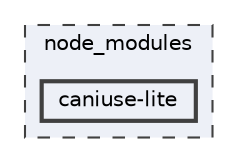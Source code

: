 digraph "node_modules/caniuse-lite"
{
 // LATEX_PDF_SIZE
  bgcolor="transparent";
  edge [fontname=Helvetica,fontsize=10,labelfontname=Helvetica,labelfontsize=10];
  node [fontname=Helvetica,fontsize=10,shape=box,height=0.2,width=0.4];
  compound=true
  subgraph clusterdir_acd06b18086a0dd2ae699b1e0b775be8 {
    graph [ bgcolor="#edf0f7", pencolor="grey25", label="node_modules", fontname=Helvetica,fontsize=10 style="filled,dashed", URL="dir_acd06b18086a0dd2ae699b1e0b775be8.html",tooltip=""]
  dir_763510e494088d9ba3ccb8b326b4df41 [label="caniuse-lite", fillcolor="#edf0f7", color="grey25", style="filled,bold", URL="dir_763510e494088d9ba3ccb8b326b4df41.html",tooltip=""];
  }
}

